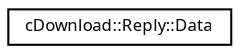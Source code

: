 digraph "Graphical Class Hierarchy"
{
  edge [fontname="Sans",fontsize="8",labelfontname="Sans",labelfontsize="8"];
  node [fontname="Sans",fontsize="8",shape=record];
  rankdir="LR";
  Node1 [label="cDownload::Reply::Data",height=0.2,width=0.4,color="black", fillcolor="white", style="filled",URL="$classc_download_1_1_reply_1_1_data.html"];
}
